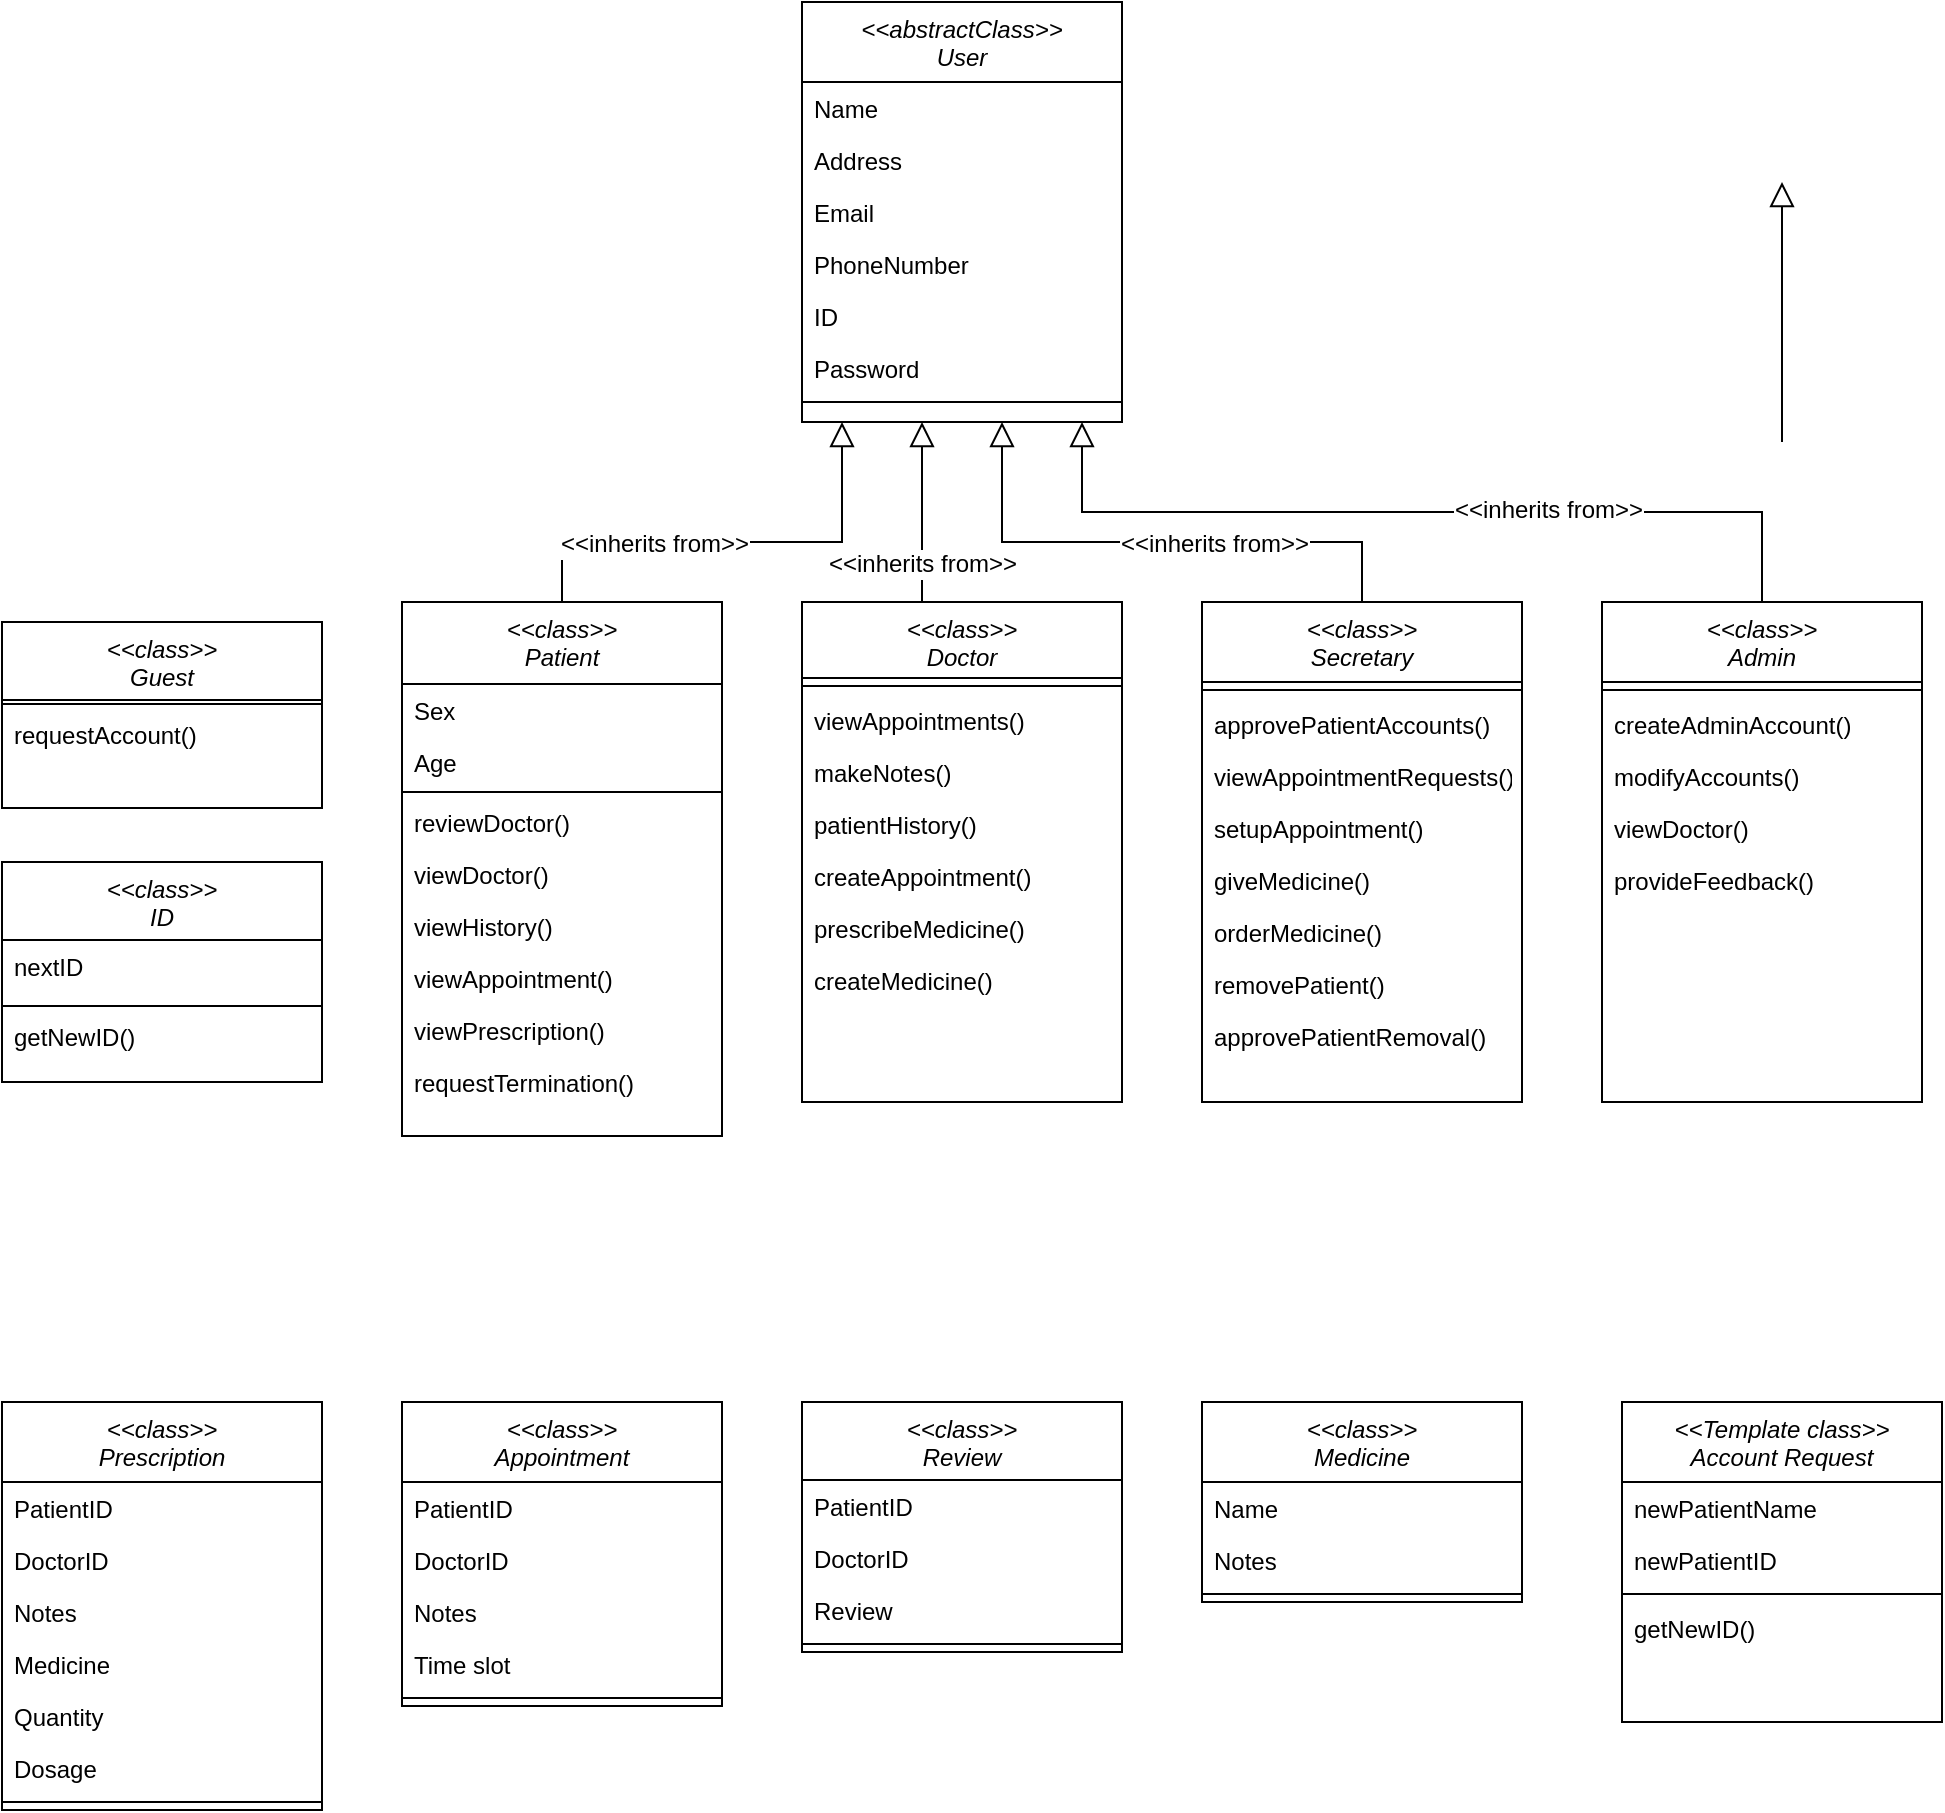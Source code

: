 <mxfile version="12.4.9" type="device"><diagram id="C5RBs43oDa-KdzZeNtuy" name="Page-1"><mxGraphModel dx="1822" dy="1194" grid="1" gridSize="10" guides="1" tooltips="1" connect="1" arrows="1" fold="1" page="0" pageScale="1" pageWidth="827" pageHeight="1169" math="0" shadow="0"><root><mxCell id="WIyWlLk6GJQsqaUBKTNV-0"/><mxCell id="WIyWlLk6GJQsqaUBKTNV-1" parent="WIyWlLk6GJQsqaUBKTNV-0"/><mxCell id="dJWRqJ206p8e8ffOlF50-105" style="edgeStyle=orthogonalEdgeStyle;rounded=0;orthogonalLoop=1;jettySize=auto;html=1;exitX=0.5;exitY=0;exitDx=0;exitDy=0;endArrow=block;endFill=0;endSize=10;" edge="1" parent="WIyWlLk6GJQsqaUBKTNV-1" source="zkfFHV4jXpPFQw0GAbJ--0"><mxGeometry relative="1" as="geometry"><mxPoint x="260" y="-50" as="targetPoint"/><Array as="points"><mxPoint x="120" y="10"/><mxPoint x="260" y="10"/></Array></mxGeometry></mxCell><mxCell id="dJWRqJ206p8e8ffOlF50-120" value="&amp;lt;&amp;lt;inherits from&amp;gt;&amp;gt;" style="text;html=1;align=center;verticalAlign=middle;resizable=0;points=[];labelBackgroundColor=#ffffff;" vertex="1" connectable="0" parent="dJWRqJ206p8e8ffOlF50-105"><mxGeometry x="-0.339" y="-1" relative="1" as="geometry"><mxPoint as="offset"/></mxGeometry></mxCell><mxCell id="zkfFHV4jXpPFQw0GAbJ--0" value="&lt;&lt;class&gt;&gt;&#10;Patient" style="swimlane;fontStyle=2;align=center;verticalAlign=top;childLayout=stackLayout;horizontal=1;startSize=41;horizontalStack=0;resizeParent=1;resizeLast=0;collapsible=1;marginBottom=0;rounded=0;shadow=0;strokeWidth=1;" parent="WIyWlLk6GJQsqaUBKTNV-1" vertex="1"><mxGeometry x="40" y="40" width="160" height="267" as="geometry"><mxRectangle x="230" y="140" width="160" height="26" as="alternateBounds"/></mxGeometry></mxCell><mxCell id="zkfFHV4jXpPFQw0GAbJ--3" value="Sex" style="text;align=left;verticalAlign=top;spacingLeft=4;spacingRight=4;overflow=hidden;rotatable=0;points=[[0,0.5],[1,0.5]];portConstraint=eastwest;rounded=0;shadow=0;html=0;" parent="zkfFHV4jXpPFQw0GAbJ--0" vertex="1"><mxGeometry y="41" width="160" height="26" as="geometry"/></mxCell><mxCell id="dJWRqJ206p8e8ffOlF50-19" value="Age" style="text;align=left;verticalAlign=top;spacingLeft=4;spacingRight=4;overflow=hidden;rotatable=0;points=[[0,0.5],[1,0.5]];portConstraint=eastwest;rounded=0;shadow=0;html=0;" vertex="1" parent="zkfFHV4jXpPFQw0GAbJ--0"><mxGeometry y="67" width="160" height="26" as="geometry"/></mxCell><mxCell id="zkfFHV4jXpPFQw0GAbJ--4" value="" style="line;html=1;strokeWidth=1;align=left;verticalAlign=middle;spacingTop=-1;spacingLeft=3;spacingRight=3;rotatable=0;labelPosition=right;points=[];portConstraint=eastwest;" parent="zkfFHV4jXpPFQw0GAbJ--0" vertex="1"><mxGeometry y="93" width="160" height="4" as="geometry"/></mxCell><mxCell id="zkfFHV4jXpPFQw0GAbJ--5" value="reviewDoctor()" style="text;align=left;verticalAlign=top;spacingLeft=4;spacingRight=4;overflow=hidden;rotatable=0;points=[[0,0.5],[1,0.5]];portConstraint=eastwest;" parent="zkfFHV4jXpPFQw0GAbJ--0" vertex="1"><mxGeometry y="97" width="160" height="26" as="geometry"/></mxCell><mxCell id="dJWRqJ206p8e8ffOlF50-60" value="viewDoctor()" style="text;align=left;verticalAlign=top;spacingLeft=4;spacingRight=4;overflow=hidden;rotatable=0;points=[[0,0.5],[1,0.5]];portConstraint=eastwest;" vertex="1" parent="zkfFHV4jXpPFQw0GAbJ--0"><mxGeometry y="123" width="160" height="26" as="geometry"/></mxCell><mxCell id="dJWRqJ206p8e8ffOlF50-59" value="viewHistory()" style="text;align=left;verticalAlign=top;spacingLeft=4;spacingRight=4;overflow=hidden;rotatable=0;points=[[0,0.5],[1,0.5]];portConstraint=eastwest;" vertex="1" parent="zkfFHV4jXpPFQw0GAbJ--0"><mxGeometry y="149" width="160" height="26" as="geometry"/></mxCell><mxCell id="dJWRqJ206p8e8ffOlF50-61" value="viewAppointment()" style="text;align=left;verticalAlign=top;spacingLeft=4;spacingRight=4;overflow=hidden;rotatable=0;points=[[0,0.5],[1,0.5]];portConstraint=eastwest;" vertex="1" parent="zkfFHV4jXpPFQw0GAbJ--0"><mxGeometry y="175" width="160" height="26" as="geometry"/></mxCell><mxCell id="dJWRqJ206p8e8ffOlF50-62" value="viewPrescription()" style="text;align=left;verticalAlign=top;spacingLeft=4;spacingRight=4;overflow=hidden;rotatable=0;points=[[0,0.5],[1,0.5]];portConstraint=eastwest;" vertex="1" parent="zkfFHV4jXpPFQw0GAbJ--0"><mxGeometry y="201" width="160" height="26" as="geometry"/></mxCell><mxCell id="dJWRqJ206p8e8ffOlF50-63" value="requestTermination()" style="text;align=left;verticalAlign=top;spacingLeft=4;spacingRight=4;overflow=hidden;rotatable=0;points=[[0,0.5],[1,0.5]];portConstraint=eastwest;" vertex="1" parent="zkfFHV4jXpPFQw0GAbJ--0"><mxGeometry y="227" width="160" height="40" as="geometry"/></mxCell><mxCell id="dJWRqJ206p8e8ffOlF50-0" value="&lt;&lt;class&gt;&gt;&#10;Doctor" style="swimlane;fontStyle=2;align=center;verticalAlign=top;childLayout=stackLayout;horizontal=1;startSize=38;horizontalStack=0;resizeParent=1;resizeLast=0;collapsible=1;marginBottom=0;rounded=0;shadow=0;strokeWidth=1;" vertex="1" parent="WIyWlLk6GJQsqaUBKTNV-1"><mxGeometry x="240" y="40" width="160" height="250" as="geometry"><mxRectangle x="230" y="140" width="160" height="26" as="alternateBounds"/></mxGeometry></mxCell><mxCell id="dJWRqJ206p8e8ffOlF50-4" value="" style="line;html=1;strokeWidth=1;align=left;verticalAlign=middle;spacingTop=-1;spacingLeft=3;spacingRight=3;rotatable=0;labelPosition=right;points=[];portConstraint=eastwest;" vertex="1" parent="dJWRqJ206p8e8ffOlF50-0"><mxGeometry y="38" width="160" height="8" as="geometry"/></mxCell><mxCell id="dJWRqJ206p8e8ffOlF50-5" value="viewAppointments()" style="text;align=left;verticalAlign=top;spacingLeft=4;spacingRight=4;overflow=hidden;rotatable=0;points=[[0,0.5],[1,0.5]];portConstraint=eastwest;" vertex="1" parent="dJWRqJ206p8e8ffOlF50-0"><mxGeometry y="46" width="160" height="26" as="geometry"/></mxCell><mxCell id="dJWRqJ206p8e8ffOlF50-68" value="makeNotes()" style="text;align=left;verticalAlign=top;spacingLeft=4;spacingRight=4;overflow=hidden;rotatable=0;points=[[0,0.5],[1,0.5]];portConstraint=eastwest;" vertex="1" parent="dJWRqJ206p8e8ffOlF50-0"><mxGeometry y="72" width="160" height="26" as="geometry"/></mxCell><mxCell id="dJWRqJ206p8e8ffOlF50-69" value="patientHistory()" style="text;align=left;verticalAlign=top;spacingLeft=4;spacingRight=4;overflow=hidden;rotatable=0;points=[[0,0.5],[1,0.5]];portConstraint=eastwest;" vertex="1" parent="dJWRqJ206p8e8ffOlF50-0"><mxGeometry y="98" width="160" height="26" as="geometry"/></mxCell><mxCell id="dJWRqJ206p8e8ffOlF50-70" value="createAppointment()" style="text;align=left;verticalAlign=top;spacingLeft=4;spacingRight=4;overflow=hidden;rotatable=0;points=[[0,0.5],[1,0.5]];portConstraint=eastwest;" vertex="1" parent="dJWRqJ206p8e8ffOlF50-0"><mxGeometry y="124" width="160" height="26" as="geometry"/></mxCell><mxCell id="dJWRqJ206p8e8ffOlF50-71" value="prescribeMedicine()" style="text;align=left;verticalAlign=top;spacingLeft=4;spacingRight=4;overflow=hidden;rotatable=0;points=[[0,0.5],[1,0.5]];portConstraint=eastwest;" vertex="1" parent="dJWRqJ206p8e8ffOlF50-0"><mxGeometry y="150" width="160" height="26" as="geometry"/></mxCell><mxCell id="dJWRqJ206p8e8ffOlF50-72" value="createMedicine()" style="text;align=left;verticalAlign=top;spacingLeft=4;spacingRight=4;overflow=hidden;rotatable=0;points=[[0,0.5],[1,0.5]];portConstraint=eastwest;" vertex="1" parent="dJWRqJ206p8e8ffOlF50-0"><mxGeometry y="176" width="160" height="26" as="geometry"/></mxCell><mxCell id="dJWRqJ206p8e8ffOlF50-6" value="&lt;&lt;class&gt;&gt;&#10;Secretary" style="swimlane;fontStyle=2;align=center;verticalAlign=top;childLayout=stackLayout;horizontal=1;startSize=40;horizontalStack=0;resizeParent=1;resizeLast=0;collapsible=1;marginBottom=0;rounded=0;shadow=0;strokeWidth=1;" vertex="1" parent="WIyWlLk6GJQsqaUBKTNV-1"><mxGeometry x="440" y="40" width="160" height="250" as="geometry"><mxRectangle x="230" y="140" width="160" height="26" as="alternateBounds"/></mxGeometry></mxCell><mxCell id="dJWRqJ206p8e8ffOlF50-10" value="" style="line;html=1;strokeWidth=1;align=left;verticalAlign=middle;spacingTop=-1;spacingLeft=3;spacingRight=3;rotatable=0;labelPosition=right;points=[];portConstraint=eastwest;" vertex="1" parent="dJWRqJ206p8e8ffOlF50-6"><mxGeometry y="40" width="160" height="8" as="geometry"/></mxCell><mxCell id="dJWRqJ206p8e8ffOlF50-11" value="approvePatientAccounts()" style="text;align=left;verticalAlign=top;spacingLeft=4;spacingRight=4;overflow=hidden;rotatable=0;points=[[0,0.5],[1,0.5]];portConstraint=eastwest;" vertex="1" parent="dJWRqJ206p8e8ffOlF50-6"><mxGeometry y="48" width="160" height="26" as="geometry"/></mxCell><mxCell id="dJWRqJ206p8e8ffOlF50-73" value="viewAppointmentRequests()" style="text;align=left;verticalAlign=top;spacingLeft=4;spacingRight=4;overflow=hidden;rotatable=0;points=[[0,0.5],[1,0.5]];portConstraint=eastwest;" vertex="1" parent="dJWRqJ206p8e8ffOlF50-6"><mxGeometry y="74" width="160" height="26" as="geometry"/></mxCell><mxCell id="dJWRqJ206p8e8ffOlF50-74" value="setupAppointment()" style="text;align=left;verticalAlign=top;spacingLeft=4;spacingRight=4;overflow=hidden;rotatable=0;points=[[0,0.5],[1,0.5]];portConstraint=eastwest;" vertex="1" parent="dJWRqJ206p8e8ffOlF50-6"><mxGeometry y="100" width="160" height="26" as="geometry"/></mxCell><mxCell id="dJWRqJ206p8e8ffOlF50-75" value="giveMedicine()" style="text;align=left;verticalAlign=top;spacingLeft=4;spacingRight=4;overflow=hidden;rotatable=0;points=[[0,0.5],[1,0.5]];portConstraint=eastwest;" vertex="1" parent="dJWRqJ206p8e8ffOlF50-6"><mxGeometry y="126" width="160" height="26" as="geometry"/></mxCell><mxCell id="dJWRqJ206p8e8ffOlF50-76" value="orderMedicine()" style="text;align=left;verticalAlign=top;spacingLeft=4;spacingRight=4;overflow=hidden;rotatable=0;points=[[0,0.5],[1,0.5]];portConstraint=eastwest;" vertex="1" parent="dJWRqJ206p8e8ffOlF50-6"><mxGeometry y="152" width="160" height="26" as="geometry"/></mxCell><mxCell id="dJWRqJ206p8e8ffOlF50-77" value="removePatient()" style="text;align=left;verticalAlign=top;spacingLeft=4;spacingRight=4;overflow=hidden;rotatable=0;points=[[0,0.5],[1,0.5]];portConstraint=eastwest;" vertex="1" parent="dJWRqJ206p8e8ffOlF50-6"><mxGeometry y="178" width="160" height="26" as="geometry"/></mxCell><mxCell id="dJWRqJ206p8e8ffOlF50-78" value="approvePatientRemoval()" style="text;align=left;verticalAlign=top;spacingLeft=4;spacingRight=4;overflow=hidden;rotatable=0;points=[[0,0.5],[1,0.5]];portConstraint=eastwest;" vertex="1" parent="dJWRqJ206p8e8ffOlF50-6"><mxGeometry y="204" width="160" height="26" as="geometry"/></mxCell><mxCell id="dJWRqJ206p8e8ffOlF50-12" value="&lt;&lt;class&gt;&gt;&#10;Admin" style="swimlane;fontStyle=2;align=center;verticalAlign=top;childLayout=stackLayout;horizontal=1;startSize=40;horizontalStack=0;resizeParent=1;resizeLast=0;collapsible=1;marginBottom=0;rounded=0;shadow=0;strokeWidth=1;" vertex="1" parent="WIyWlLk6GJQsqaUBKTNV-1"><mxGeometry x="640" y="40" width="160" height="250" as="geometry"><mxRectangle x="230" y="140" width="160" height="26" as="alternateBounds"/></mxGeometry></mxCell><mxCell id="dJWRqJ206p8e8ffOlF50-16" value="" style="line;html=1;strokeWidth=1;align=left;verticalAlign=middle;spacingTop=-1;spacingLeft=3;spacingRight=3;rotatable=0;labelPosition=right;points=[];portConstraint=eastwest;" vertex="1" parent="dJWRqJ206p8e8ffOlF50-12"><mxGeometry y="40" width="160" height="8" as="geometry"/></mxCell><mxCell id="dJWRqJ206p8e8ffOlF50-17" value="createAdminAccount()" style="text;align=left;verticalAlign=top;spacingLeft=4;spacingRight=4;overflow=hidden;rotatable=0;points=[[0,0.5],[1,0.5]];portConstraint=eastwest;" vertex="1" parent="dJWRqJ206p8e8ffOlF50-12"><mxGeometry y="48" width="160" height="26" as="geometry"/></mxCell><mxCell id="dJWRqJ206p8e8ffOlF50-79" value="modifyAccounts()" style="text;align=left;verticalAlign=top;spacingLeft=4;spacingRight=4;overflow=hidden;rotatable=0;points=[[0,0.5],[1,0.5]];portConstraint=eastwest;" vertex="1" parent="dJWRqJ206p8e8ffOlF50-12"><mxGeometry y="74" width="160" height="26" as="geometry"/></mxCell><mxCell id="dJWRqJ206p8e8ffOlF50-80" value="viewDoctor()" style="text;align=left;verticalAlign=top;spacingLeft=4;spacingRight=4;overflow=hidden;rotatable=0;points=[[0,0.5],[1,0.5]];portConstraint=eastwest;" vertex="1" parent="dJWRqJ206p8e8ffOlF50-12"><mxGeometry y="100" width="160" height="26" as="geometry"/></mxCell><mxCell id="dJWRqJ206p8e8ffOlF50-81" value="provideFeedback()" style="text;align=left;verticalAlign=top;spacingLeft=4;spacingRight=4;overflow=hidden;rotatable=0;points=[[0,0.5],[1,0.5]];portConstraint=eastwest;" vertex="1" parent="dJWRqJ206p8e8ffOlF50-12"><mxGeometry y="126" width="160" height="26" as="geometry"/></mxCell><mxCell id="dJWRqJ206p8e8ffOlF50-24" value="&lt;&lt;class&gt;&gt;&#10;Prescription" style="swimlane;fontStyle=2;align=center;verticalAlign=top;childLayout=stackLayout;horizontal=1;startSize=40;horizontalStack=0;resizeParent=1;resizeLast=0;collapsible=1;marginBottom=0;rounded=0;shadow=0;strokeWidth=1;" vertex="1" parent="WIyWlLk6GJQsqaUBKTNV-1"><mxGeometry x="-160" y="440" width="160" height="204" as="geometry"><mxRectangle x="230" y="140" width="160" height="26" as="alternateBounds"/></mxGeometry></mxCell><mxCell id="dJWRqJ206p8e8ffOlF50-25" value="PatientID" style="text;align=left;verticalAlign=top;spacingLeft=4;spacingRight=4;overflow=hidden;rotatable=0;points=[[0,0.5],[1,0.5]];portConstraint=eastwest;" vertex="1" parent="dJWRqJ206p8e8ffOlF50-24"><mxGeometry y="40" width="160" height="26" as="geometry"/></mxCell><mxCell id="dJWRqJ206p8e8ffOlF50-26" value="DoctorID" style="text;align=left;verticalAlign=top;spacingLeft=4;spacingRight=4;overflow=hidden;rotatable=0;points=[[0,0.5],[1,0.5]];portConstraint=eastwest;rounded=0;shadow=0;html=0;" vertex="1" parent="dJWRqJ206p8e8ffOlF50-24"><mxGeometry y="66" width="160" height="26" as="geometry"/></mxCell><mxCell id="dJWRqJ206p8e8ffOlF50-27" value="Notes" style="text;align=left;verticalAlign=top;spacingLeft=4;spacingRight=4;overflow=hidden;rotatable=0;points=[[0,0.5],[1,0.5]];portConstraint=eastwest;rounded=0;shadow=0;html=0;" vertex="1" parent="dJWRqJ206p8e8ffOlF50-24"><mxGeometry y="92" width="160" height="26" as="geometry"/></mxCell><mxCell id="dJWRqJ206p8e8ffOlF50-30" value="Medicine" style="text;align=left;verticalAlign=top;spacingLeft=4;spacingRight=4;overflow=hidden;rotatable=0;points=[[0,0.5],[1,0.5]];portConstraint=eastwest;rounded=0;shadow=0;html=0;" vertex="1" parent="dJWRqJ206p8e8ffOlF50-24"><mxGeometry y="118" width="160" height="26" as="geometry"/></mxCell><mxCell id="dJWRqJ206p8e8ffOlF50-31" value="Quantity" style="text;align=left;verticalAlign=top;spacingLeft=4;spacingRight=4;overflow=hidden;rotatable=0;points=[[0,0.5],[1,0.5]];portConstraint=eastwest;rounded=0;shadow=0;html=0;" vertex="1" parent="dJWRqJ206p8e8ffOlF50-24"><mxGeometry y="144" width="160" height="26" as="geometry"/></mxCell><mxCell id="dJWRqJ206p8e8ffOlF50-32" value="Dosage" style="text;align=left;verticalAlign=top;spacingLeft=4;spacingRight=4;overflow=hidden;rotatable=0;points=[[0,0.5],[1,0.5]];portConstraint=eastwest;rounded=0;shadow=0;html=0;" vertex="1" parent="dJWRqJ206p8e8ffOlF50-24"><mxGeometry y="170" width="160" height="26" as="geometry"/></mxCell><mxCell id="dJWRqJ206p8e8ffOlF50-28" value="" style="line;html=1;strokeWidth=1;align=left;verticalAlign=middle;spacingTop=-1;spacingLeft=3;spacingRight=3;rotatable=0;labelPosition=right;points=[];portConstraint=eastwest;" vertex="1" parent="dJWRqJ206p8e8ffOlF50-24"><mxGeometry y="196" width="160" height="8" as="geometry"/></mxCell><mxCell id="dJWRqJ206p8e8ffOlF50-35" value="&lt;&lt;class&gt;&gt;&#10;Appointment" style="swimlane;fontStyle=2;align=center;verticalAlign=top;childLayout=stackLayout;horizontal=1;startSize=40;horizontalStack=0;resizeParent=1;resizeLast=0;collapsible=1;marginBottom=0;rounded=0;shadow=0;strokeWidth=1;" vertex="1" parent="WIyWlLk6GJQsqaUBKTNV-1"><mxGeometry x="40" y="440" width="160" height="152" as="geometry"><mxRectangle x="230" y="140" width="160" height="26" as="alternateBounds"/></mxGeometry></mxCell><mxCell id="dJWRqJ206p8e8ffOlF50-36" value="PatientID" style="text;align=left;verticalAlign=top;spacingLeft=4;spacingRight=4;overflow=hidden;rotatable=0;points=[[0,0.5],[1,0.5]];portConstraint=eastwest;" vertex="1" parent="dJWRqJ206p8e8ffOlF50-35"><mxGeometry y="40" width="160" height="26" as="geometry"/></mxCell><mxCell id="dJWRqJ206p8e8ffOlF50-37" value="DoctorID" style="text;align=left;verticalAlign=top;spacingLeft=4;spacingRight=4;overflow=hidden;rotatable=0;points=[[0,0.5],[1,0.5]];portConstraint=eastwest;rounded=0;shadow=0;html=0;" vertex="1" parent="dJWRqJ206p8e8ffOlF50-35"><mxGeometry y="66" width="160" height="26" as="geometry"/></mxCell><mxCell id="dJWRqJ206p8e8ffOlF50-38" value="Notes" style="text;align=left;verticalAlign=top;spacingLeft=4;spacingRight=4;overflow=hidden;rotatable=0;points=[[0,0.5],[1,0.5]];portConstraint=eastwest;rounded=0;shadow=0;html=0;" vertex="1" parent="dJWRqJ206p8e8ffOlF50-35"><mxGeometry y="92" width="160" height="26" as="geometry"/></mxCell><mxCell id="dJWRqJ206p8e8ffOlF50-39" value="Time slot" style="text;align=left;verticalAlign=top;spacingLeft=4;spacingRight=4;overflow=hidden;rotatable=0;points=[[0,0.5],[1,0.5]];portConstraint=eastwest;rounded=0;shadow=0;html=0;" vertex="1" parent="dJWRqJ206p8e8ffOlF50-35"><mxGeometry y="118" width="160" height="26" as="geometry"/></mxCell><mxCell id="dJWRqJ206p8e8ffOlF50-42" value="" style="line;html=1;strokeWidth=1;align=left;verticalAlign=middle;spacingTop=-1;spacingLeft=3;spacingRight=3;rotatable=0;labelPosition=right;points=[];portConstraint=eastwest;" vertex="1" parent="dJWRqJ206p8e8ffOlF50-35"><mxGeometry y="144" width="160" height="8" as="geometry"/></mxCell><mxCell id="dJWRqJ206p8e8ffOlF50-44" value="&lt;&lt;class&gt;&gt;&#10;Review" style="swimlane;fontStyle=2;align=center;verticalAlign=top;childLayout=stackLayout;horizontal=1;startSize=39;horizontalStack=0;resizeParent=1;resizeLast=0;collapsible=1;marginBottom=0;rounded=0;shadow=0;strokeWidth=1;" vertex="1" parent="WIyWlLk6GJQsqaUBKTNV-1"><mxGeometry x="240" y="440" width="160" height="125" as="geometry"><mxRectangle x="230" y="140" width="160" height="26" as="alternateBounds"/></mxGeometry></mxCell><mxCell id="dJWRqJ206p8e8ffOlF50-45" value="PatientID" style="text;align=left;verticalAlign=top;spacingLeft=4;spacingRight=4;overflow=hidden;rotatable=0;points=[[0,0.5],[1,0.5]];portConstraint=eastwest;" vertex="1" parent="dJWRqJ206p8e8ffOlF50-44"><mxGeometry y="39" width="160" height="26" as="geometry"/></mxCell><mxCell id="dJWRqJ206p8e8ffOlF50-46" value="DoctorID" style="text;align=left;verticalAlign=top;spacingLeft=4;spacingRight=4;overflow=hidden;rotatable=0;points=[[0,0.5],[1,0.5]];portConstraint=eastwest;rounded=0;shadow=0;html=0;" vertex="1" parent="dJWRqJ206p8e8ffOlF50-44"><mxGeometry y="65" width="160" height="26" as="geometry"/></mxCell><mxCell id="dJWRqJ206p8e8ffOlF50-47" value="Review" style="text;align=left;verticalAlign=top;spacingLeft=4;spacingRight=4;overflow=hidden;rotatable=0;points=[[0,0.5],[1,0.5]];portConstraint=eastwest;rounded=0;shadow=0;html=0;" vertex="1" parent="dJWRqJ206p8e8ffOlF50-44"><mxGeometry y="91" width="160" height="26" as="geometry"/></mxCell><mxCell id="dJWRqJ206p8e8ffOlF50-49" value="" style="line;html=1;strokeWidth=1;align=left;verticalAlign=middle;spacingTop=-1;spacingLeft=3;spacingRight=3;rotatable=0;labelPosition=right;points=[];portConstraint=eastwest;" vertex="1" parent="dJWRqJ206p8e8ffOlF50-44"><mxGeometry y="117" width="160" height="8" as="geometry"/></mxCell><mxCell id="dJWRqJ206p8e8ffOlF50-51" value="&lt;&lt;class&gt;&gt;&#10;Guest" style="swimlane;fontStyle=2;align=center;verticalAlign=top;childLayout=stackLayout;horizontal=1;startSize=39;horizontalStack=0;resizeParent=1;resizeLast=0;collapsible=1;marginBottom=0;rounded=0;shadow=0;strokeWidth=1;" vertex="1" parent="WIyWlLk6GJQsqaUBKTNV-1"><mxGeometry x="-160" y="50" width="160" height="93" as="geometry"><mxRectangle x="230" y="140" width="160" height="26" as="alternateBounds"/></mxGeometry></mxCell><mxCell id="dJWRqJ206p8e8ffOlF50-57" value="" style="line;html=1;strokeWidth=1;align=left;verticalAlign=middle;spacingTop=-1;spacingLeft=3;spacingRight=3;rotatable=0;labelPosition=right;points=[];portConstraint=eastwest;" vertex="1" parent="dJWRqJ206p8e8ffOlF50-51"><mxGeometry y="39" width="160" height="4" as="geometry"/></mxCell><mxCell id="dJWRqJ206p8e8ffOlF50-58" value="requestAccount()" style="text;align=left;verticalAlign=top;spacingLeft=4;spacingRight=4;overflow=hidden;rotatable=0;points=[[0,0.5],[1,0.5]];portConstraint=eastwest;" vertex="1" parent="dJWRqJ206p8e8ffOlF50-51"><mxGeometry y="43" width="160" height="50" as="geometry"/></mxCell><mxCell id="dJWRqJ206p8e8ffOlF50-82" value="&lt;&lt;class&gt;&gt;&#10;Medicine" style="swimlane;fontStyle=2;align=center;verticalAlign=top;childLayout=stackLayout;horizontal=1;startSize=40;horizontalStack=0;resizeParent=1;resizeLast=0;collapsible=1;marginBottom=0;rounded=0;shadow=0;strokeWidth=1;" vertex="1" parent="WIyWlLk6GJQsqaUBKTNV-1"><mxGeometry x="440" y="440" width="160" height="100" as="geometry"><mxRectangle x="230" y="140" width="160" height="26" as="alternateBounds"/></mxGeometry></mxCell><mxCell id="dJWRqJ206p8e8ffOlF50-83" value="Name" style="text;align=left;verticalAlign=top;spacingLeft=4;spacingRight=4;overflow=hidden;rotatable=0;points=[[0,0.5],[1,0.5]];portConstraint=eastwest;" vertex="1" parent="dJWRqJ206p8e8ffOlF50-82"><mxGeometry y="40" width="160" height="26" as="geometry"/></mxCell><mxCell id="dJWRqJ206p8e8ffOlF50-84" value="Notes" style="text;align=left;verticalAlign=top;spacingLeft=4;spacingRight=4;overflow=hidden;rotatable=0;points=[[0,0.5],[1,0.5]];portConstraint=eastwest;rounded=0;shadow=0;html=0;" vertex="1" parent="dJWRqJ206p8e8ffOlF50-82"><mxGeometry y="66" width="160" height="26" as="geometry"/></mxCell><mxCell id="dJWRqJ206p8e8ffOlF50-86" value="" style="line;html=1;strokeWidth=1;align=left;verticalAlign=middle;spacingTop=-1;spacingLeft=3;spacingRight=3;rotatable=0;labelPosition=right;points=[];portConstraint=eastwest;" vertex="1" parent="dJWRqJ206p8e8ffOlF50-82"><mxGeometry y="92" width="160" height="8" as="geometry"/></mxCell><mxCell id="dJWRqJ206p8e8ffOlF50-88" value="&lt;&lt;abstractClass&gt;&gt;&#10;User" style="swimlane;fontStyle=2;align=center;verticalAlign=top;childLayout=stackLayout;horizontal=1;startSize=40;horizontalStack=0;resizeParent=1;resizeLast=0;collapsible=1;marginBottom=0;rounded=0;shadow=0;strokeWidth=1;" vertex="1" parent="WIyWlLk6GJQsqaUBKTNV-1"><mxGeometry x="240" y="-260" width="160" height="210" as="geometry"><mxRectangle x="240" y="-240" width="160" height="26" as="alternateBounds"/></mxGeometry></mxCell><mxCell id="dJWRqJ206p8e8ffOlF50-89" value="Name" style="text;align=left;verticalAlign=top;spacingLeft=4;spacingRight=4;overflow=hidden;rotatable=0;points=[[0,0.5],[1,0.5]];portConstraint=eastwest;" vertex="1" parent="dJWRqJ206p8e8ffOlF50-88"><mxGeometry y="40" width="160" height="26" as="geometry"/></mxCell><mxCell id="dJWRqJ206p8e8ffOlF50-90" value="Address" style="text;align=left;verticalAlign=top;spacingLeft=4;spacingRight=4;overflow=hidden;rotatable=0;points=[[0,0.5],[1,0.5]];portConstraint=eastwest;rounded=0;shadow=0;html=0;" vertex="1" parent="dJWRqJ206p8e8ffOlF50-88"><mxGeometry y="66" width="160" height="26" as="geometry"/></mxCell><mxCell id="dJWRqJ206p8e8ffOlF50-103" value="Email" style="text;align=left;verticalAlign=top;spacingLeft=4;spacingRight=4;overflow=hidden;rotatable=0;points=[[0,0.5],[1,0.5]];portConstraint=eastwest;rounded=0;shadow=0;html=0;" vertex="1" parent="dJWRqJ206p8e8ffOlF50-88"><mxGeometry y="92" width="160" height="26" as="geometry"/></mxCell><mxCell id="dJWRqJ206p8e8ffOlF50-104" value="PhoneNumber" style="text;align=left;verticalAlign=top;spacingLeft=4;spacingRight=4;overflow=hidden;rotatable=0;points=[[0,0.5],[1,0.5]];portConstraint=eastwest;rounded=0;shadow=0;html=0;" vertex="1" parent="dJWRqJ206p8e8ffOlF50-88"><mxGeometry y="118" width="160" height="26" as="geometry"/></mxCell><mxCell id="dJWRqJ206p8e8ffOlF50-91" value="ID" style="text;align=left;verticalAlign=top;spacingLeft=4;spacingRight=4;overflow=hidden;rotatable=0;points=[[0,0.5],[1,0.5]];portConstraint=eastwest;rounded=0;shadow=0;html=0;" vertex="1" parent="dJWRqJ206p8e8ffOlF50-88"><mxGeometry y="144" width="160" height="26" as="geometry"/></mxCell><mxCell id="dJWRqJ206p8e8ffOlF50-92" value="Password" style="text;align=left;verticalAlign=top;spacingLeft=4;spacingRight=4;overflow=hidden;rotatable=0;points=[[0,0.5],[1,0.5]];portConstraint=eastwest;rounded=0;shadow=0;html=0;" vertex="1" parent="dJWRqJ206p8e8ffOlF50-88"><mxGeometry y="170" width="160" height="26" as="geometry"/></mxCell><mxCell id="dJWRqJ206p8e8ffOlF50-93" value="" style="line;html=1;strokeWidth=1;align=left;verticalAlign=middle;spacingTop=-1;spacingLeft=3;spacingRight=3;rotatable=0;labelPosition=right;points=[];portConstraint=eastwest;" vertex="1" parent="dJWRqJ206p8e8ffOlF50-88"><mxGeometry y="196" width="160" height="8" as="geometry"/></mxCell><mxCell id="dJWRqJ206p8e8ffOlF50-106" style="edgeStyle=orthogonalEdgeStyle;rounded=0;orthogonalLoop=1;jettySize=auto;html=1;entryX=0.5;entryY=1;entryDx=0;entryDy=0;endArrow=block;endFill=0;endSize=10;" edge="1" parent="WIyWlLk6GJQsqaUBKTNV-1"><mxGeometry relative="1" as="geometry"><mxPoint x="730" y="-40" as="sourcePoint"/><mxPoint x="730" y="-170.003" as="targetPoint"/></mxGeometry></mxCell><mxCell id="dJWRqJ206p8e8ffOlF50-107" style="edgeStyle=orthogonalEdgeStyle;rounded=0;orthogonalLoop=1;jettySize=auto;html=1;endArrow=block;endFill=0;endSize=10;exitX=0.5;exitY=0;exitDx=0;exitDy=0;" edge="1" parent="WIyWlLk6GJQsqaUBKTNV-1" source="dJWRqJ206p8e8ffOlF50-0"><mxGeometry relative="1" as="geometry"><mxPoint x="519.58" y="-10.0" as="sourcePoint"/><mxPoint x="300" y="-50" as="targetPoint"/><Array as="points"><mxPoint x="300" y="40"/><mxPoint x="300" y="-50"/></Array></mxGeometry></mxCell><mxCell id="dJWRqJ206p8e8ffOlF50-122" value="&amp;lt;&amp;lt;inherits from&amp;gt;&amp;gt;" style="text;html=1;align=center;verticalAlign=middle;resizable=0;points=[];labelBackgroundColor=#ffffff;" vertex="1" connectable="0" parent="dJWRqJ206p8e8ffOlF50-107"><mxGeometry x="-0.291" relative="1" as="geometry"><mxPoint as="offset"/></mxGeometry></mxCell><mxCell id="dJWRqJ206p8e8ffOlF50-108" style="edgeStyle=orthogonalEdgeStyle;rounded=0;orthogonalLoop=1;jettySize=auto;html=1;endArrow=block;endFill=0;endSize=10;exitX=0.5;exitY=0;exitDx=0;exitDy=0;" edge="1" parent="WIyWlLk6GJQsqaUBKTNV-1" source="dJWRqJ206p8e8ffOlF50-6"><mxGeometry relative="1" as="geometry"><mxPoint x="519.58" y="-1.137e-13" as="sourcePoint"/><mxPoint x="340" y="-50" as="targetPoint"/><Array as="points"><mxPoint x="520" y="10"/><mxPoint x="340" y="10"/></Array></mxGeometry></mxCell><mxCell id="dJWRqJ206p8e8ffOlF50-123" value="&amp;lt;&amp;lt;inherits from&amp;gt;&amp;gt;" style="text;html=1;align=center;verticalAlign=middle;resizable=0;points=[];labelBackgroundColor=#ffffff;" vertex="1" connectable="0" parent="dJWRqJ206p8e8ffOlF50-108"><mxGeometry x="-0.23" y="1" relative="1" as="geometry"><mxPoint as="offset"/></mxGeometry></mxCell><mxCell id="dJWRqJ206p8e8ffOlF50-109" style="edgeStyle=orthogonalEdgeStyle;rounded=0;orthogonalLoop=1;jettySize=auto;html=1;endArrow=block;endFill=0;endSize=10;exitX=0.5;exitY=0;exitDx=0;exitDy=0;" edge="1" parent="WIyWlLk6GJQsqaUBKTNV-1" source="dJWRqJ206p8e8ffOlF50-12"><mxGeometry relative="1" as="geometry"><mxPoint x="740" y="-30.0" as="sourcePoint"/><mxPoint x="380" y="-50" as="targetPoint"/><Array as="points"><mxPoint x="720" y="-5"/><mxPoint x="380" y="-5"/><mxPoint x="380" y="-50"/></Array></mxGeometry></mxCell><mxCell id="dJWRqJ206p8e8ffOlF50-124" value="&amp;lt;&amp;lt;inherits from&amp;gt;&amp;gt;" style="text;html=1;align=center;verticalAlign=middle;resizable=0;points=[];labelBackgroundColor=#ffffff;" vertex="1" connectable="0" parent="dJWRqJ206p8e8ffOlF50-109"><mxGeometry x="-0.293" y="-1" relative="1" as="geometry"><mxPoint as="offset"/></mxGeometry></mxCell><mxCell id="dJWRqJ206p8e8ffOlF50-111" value="&lt;&lt;class&gt;&gt;&#10;ID" style="swimlane;fontStyle=2;align=center;verticalAlign=top;childLayout=stackLayout;horizontal=1;startSize=39;horizontalStack=0;resizeParent=1;resizeLast=0;collapsible=1;marginBottom=0;rounded=0;shadow=0;strokeWidth=1;" vertex="1" parent="WIyWlLk6GJQsqaUBKTNV-1"><mxGeometry x="-160" y="170" width="160" height="110" as="geometry"><mxRectangle x="230" y="140" width="160" height="26" as="alternateBounds"/></mxGeometry></mxCell><mxCell id="dJWRqJ206p8e8ffOlF50-114" value="nextID" style="text;align=left;verticalAlign=top;spacingLeft=4;spacingRight=4;overflow=hidden;rotatable=0;points=[[0,0.5],[1,0.5]];portConstraint=eastwest;" vertex="1" parent="dJWRqJ206p8e8ffOlF50-111"><mxGeometry y="39" width="160" height="31" as="geometry"/></mxCell><mxCell id="dJWRqJ206p8e8ffOlF50-112" value="" style="line;html=1;strokeWidth=1;align=left;verticalAlign=middle;spacingTop=-1;spacingLeft=3;spacingRight=3;rotatable=0;labelPosition=right;points=[];portConstraint=eastwest;" vertex="1" parent="dJWRqJ206p8e8ffOlF50-111"><mxGeometry y="70" width="160" height="4" as="geometry"/></mxCell><mxCell id="dJWRqJ206p8e8ffOlF50-125" value="getNewID()" style="text;align=left;verticalAlign=top;spacingLeft=4;spacingRight=4;overflow=hidden;rotatable=0;points=[[0,0.5],[1,0.5]];portConstraint=eastwest;" vertex="1" parent="dJWRqJ206p8e8ffOlF50-111"><mxGeometry y="74" width="160" height="31" as="geometry"/></mxCell><mxCell id="dJWRqJ206p8e8ffOlF50-115" value="&lt;&lt;Template class&gt;&gt;&#10;Account Request" style="swimlane;fontStyle=2;align=center;verticalAlign=top;childLayout=stackLayout;horizontal=1;startSize=40;horizontalStack=0;resizeParent=1;resizeLast=0;collapsible=1;marginBottom=0;rounded=0;shadow=0;strokeWidth=1;" vertex="1" parent="WIyWlLk6GJQsqaUBKTNV-1"><mxGeometry x="650" y="440" width="160" height="160" as="geometry"><mxRectangle x="230" y="140" width="160" height="26" as="alternateBounds"/></mxGeometry></mxCell><mxCell id="dJWRqJ206p8e8ffOlF50-116" value="newPatientName" style="text;align=left;verticalAlign=top;spacingLeft=4;spacingRight=4;overflow=hidden;rotatable=0;points=[[0,0.5],[1,0.5]];portConstraint=eastwest;" vertex="1" parent="dJWRqJ206p8e8ffOlF50-115"><mxGeometry y="40" width="160" height="26" as="geometry"/></mxCell><mxCell id="dJWRqJ206p8e8ffOlF50-117" value="newPatientID" style="text;align=left;verticalAlign=top;spacingLeft=4;spacingRight=4;overflow=hidden;rotatable=0;points=[[0,0.5],[1,0.5]];portConstraint=eastwest;rounded=0;shadow=0;html=0;" vertex="1" parent="dJWRqJ206p8e8ffOlF50-115"><mxGeometry y="66" width="160" height="26" as="geometry"/></mxCell><mxCell id="dJWRqJ206p8e8ffOlF50-118" value="" style="line;html=1;strokeWidth=1;align=left;verticalAlign=middle;spacingTop=-1;spacingLeft=3;spacingRight=3;rotatable=0;labelPosition=right;points=[];portConstraint=eastwest;" vertex="1" parent="dJWRqJ206p8e8ffOlF50-115"><mxGeometry y="92" width="160" height="8" as="geometry"/></mxCell><mxCell id="dJWRqJ206p8e8ffOlF50-126" value="getNewID()" style="text;align=left;verticalAlign=top;spacingLeft=4;spacingRight=4;overflow=hidden;rotatable=0;points=[[0,0.5],[1,0.5]];portConstraint=eastwest;" vertex="1" parent="dJWRqJ206p8e8ffOlF50-115"><mxGeometry y="100" width="160" height="31" as="geometry"/></mxCell></root></mxGraphModel></diagram></mxfile>
